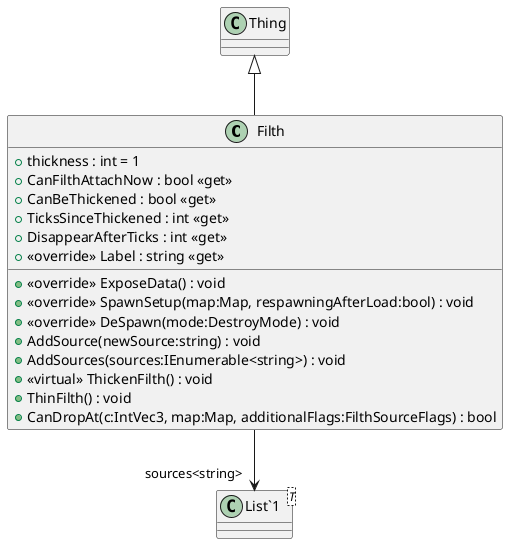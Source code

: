 @startuml
class Filth {
    + thickness : int = 1
    + CanFilthAttachNow : bool <<get>>
    + CanBeThickened : bool <<get>>
    + TicksSinceThickened : int <<get>>
    + DisappearAfterTicks : int <<get>>
    + <<override>> Label : string <<get>>
    + <<override>> ExposeData() : void
    + <<override>> SpawnSetup(map:Map, respawningAfterLoad:bool) : void
    + <<override>> DeSpawn(mode:DestroyMode) : void
    + AddSource(newSource:string) : void
    + AddSources(sources:IEnumerable<string>) : void
    + <<virtual>> ThickenFilth() : void
    + ThinFilth() : void
    + CanDropAt(c:IntVec3, map:Map, additionalFlags:FilthSourceFlags) : bool
}
class "List`1"<T> {
}
Thing <|-- Filth
Filth --> "sources<string>" "List`1"
@enduml
